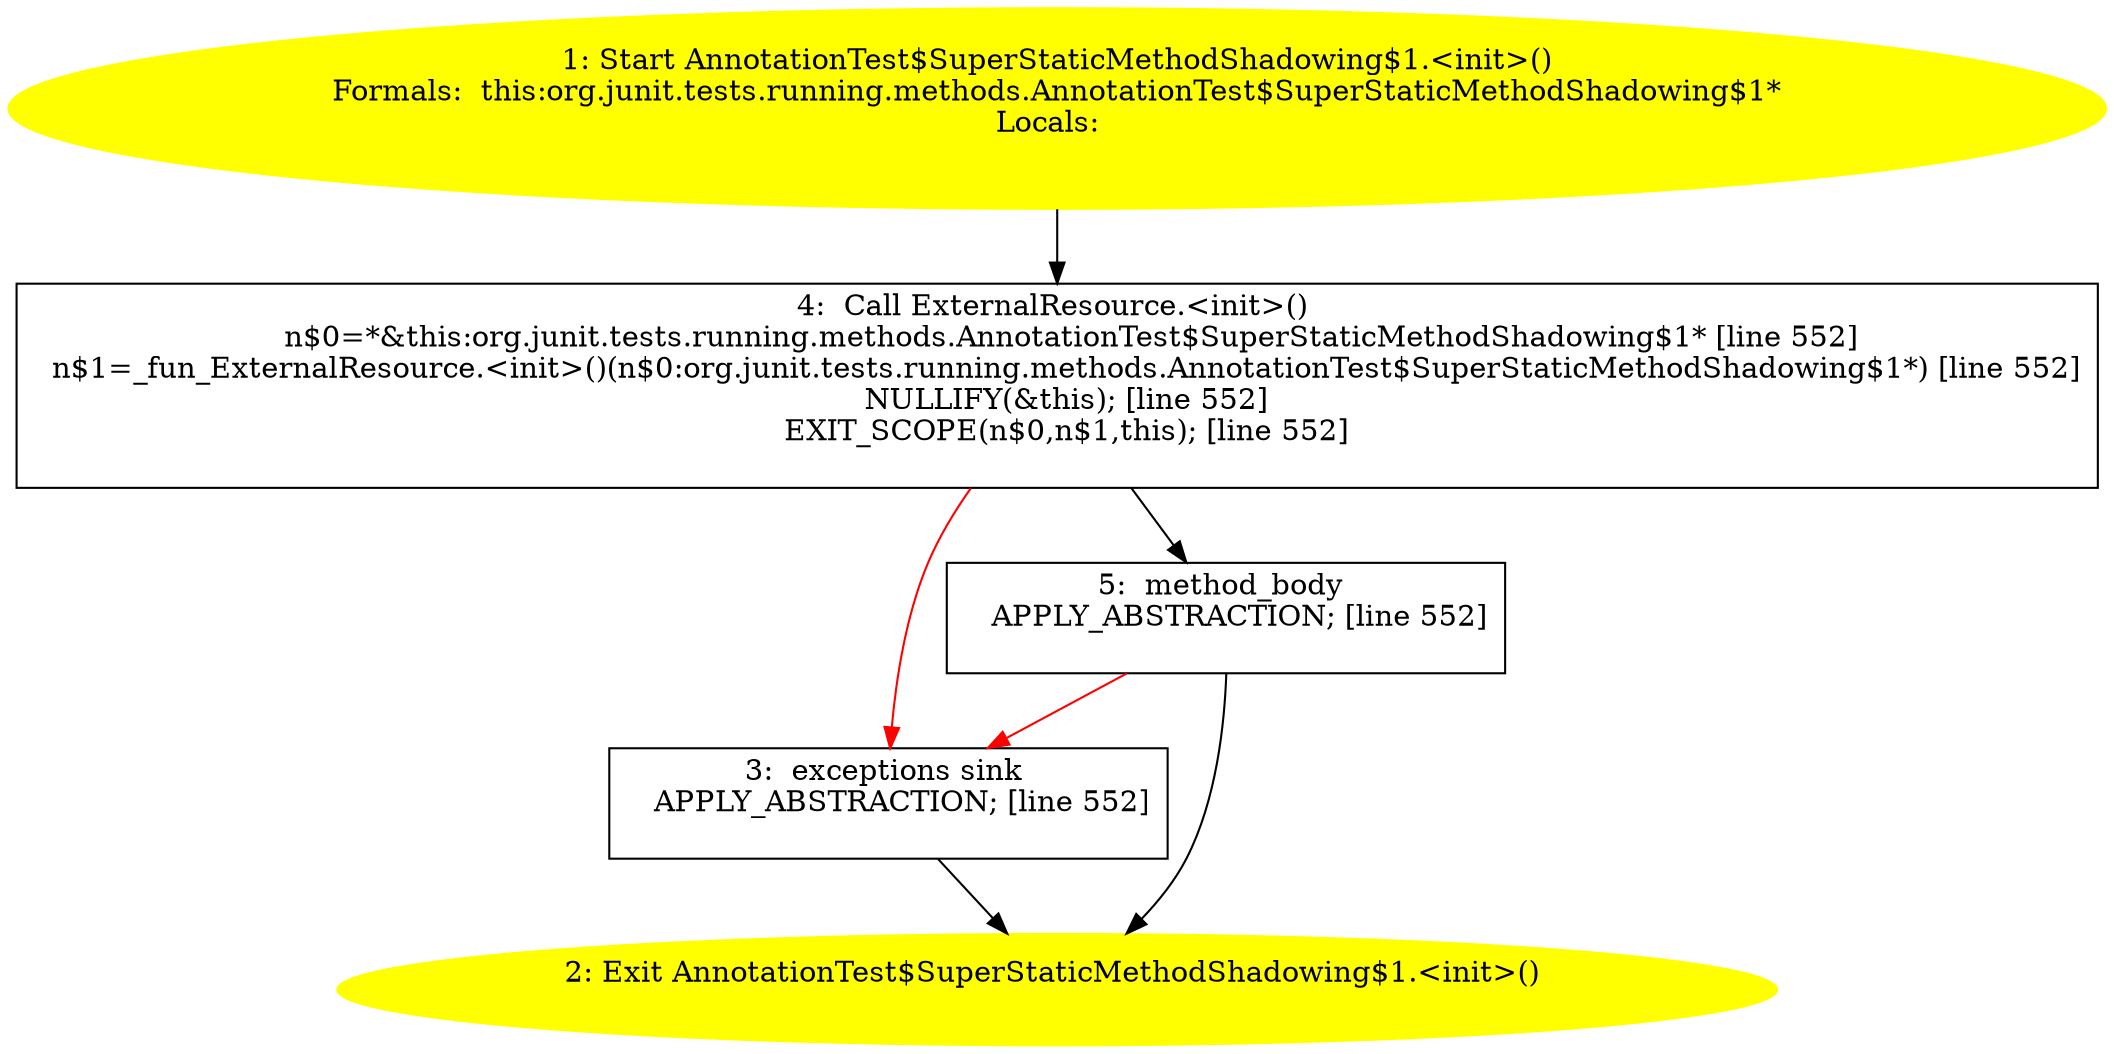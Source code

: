 /* @generated */
digraph cfg {
"org.junit.tests.running.methods.AnnotationTest$SuperStaticMethodShadowing$1.<init>().cff97c5ac73ef29f6a37cd1026e42c9a_1" [label="1: Start AnnotationTest$SuperStaticMethodShadowing$1.<init>()\nFormals:  this:org.junit.tests.running.methods.AnnotationTest$SuperStaticMethodShadowing$1*\nLocals:  \n  " color=yellow style=filled]
	

	 "org.junit.tests.running.methods.AnnotationTest$SuperStaticMethodShadowing$1.<init>().cff97c5ac73ef29f6a37cd1026e42c9a_1" -> "org.junit.tests.running.methods.AnnotationTest$SuperStaticMethodShadowing$1.<init>().cff97c5ac73ef29f6a37cd1026e42c9a_4" ;
"org.junit.tests.running.methods.AnnotationTest$SuperStaticMethodShadowing$1.<init>().cff97c5ac73ef29f6a37cd1026e42c9a_2" [label="2: Exit AnnotationTest$SuperStaticMethodShadowing$1.<init>() \n  " color=yellow style=filled]
	

"org.junit.tests.running.methods.AnnotationTest$SuperStaticMethodShadowing$1.<init>().cff97c5ac73ef29f6a37cd1026e42c9a_3" [label="3:  exceptions sink \n   APPLY_ABSTRACTION; [line 552]\n " shape="box"]
	

	 "org.junit.tests.running.methods.AnnotationTest$SuperStaticMethodShadowing$1.<init>().cff97c5ac73ef29f6a37cd1026e42c9a_3" -> "org.junit.tests.running.methods.AnnotationTest$SuperStaticMethodShadowing$1.<init>().cff97c5ac73ef29f6a37cd1026e42c9a_2" ;
"org.junit.tests.running.methods.AnnotationTest$SuperStaticMethodShadowing$1.<init>().cff97c5ac73ef29f6a37cd1026e42c9a_4" [label="4:  Call ExternalResource.<init>() \n   n$0=*&this:org.junit.tests.running.methods.AnnotationTest$SuperStaticMethodShadowing$1* [line 552]\n  n$1=_fun_ExternalResource.<init>()(n$0:org.junit.tests.running.methods.AnnotationTest$SuperStaticMethodShadowing$1*) [line 552]\n  NULLIFY(&this); [line 552]\n  EXIT_SCOPE(n$0,n$1,this); [line 552]\n " shape="box"]
	

	 "org.junit.tests.running.methods.AnnotationTest$SuperStaticMethodShadowing$1.<init>().cff97c5ac73ef29f6a37cd1026e42c9a_4" -> "org.junit.tests.running.methods.AnnotationTest$SuperStaticMethodShadowing$1.<init>().cff97c5ac73ef29f6a37cd1026e42c9a_5" ;
	 "org.junit.tests.running.methods.AnnotationTest$SuperStaticMethodShadowing$1.<init>().cff97c5ac73ef29f6a37cd1026e42c9a_4" -> "org.junit.tests.running.methods.AnnotationTest$SuperStaticMethodShadowing$1.<init>().cff97c5ac73ef29f6a37cd1026e42c9a_3" [color="red" ];
"org.junit.tests.running.methods.AnnotationTest$SuperStaticMethodShadowing$1.<init>().cff97c5ac73ef29f6a37cd1026e42c9a_5" [label="5:  method_body \n   APPLY_ABSTRACTION; [line 552]\n " shape="box"]
	

	 "org.junit.tests.running.methods.AnnotationTest$SuperStaticMethodShadowing$1.<init>().cff97c5ac73ef29f6a37cd1026e42c9a_5" -> "org.junit.tests.running.methods.AnnotationTest$SuperStaticMethodShadowing$1.<init>().cff97c5ac73ef29f6a37cd1026e42c9a_2" ;
	 "org.junit.tests.running.methods.AnnotationTest$SuperStaticMethodShadowing$1.<init>().cff97c5ac73ef29f6a37cd1026e42c9a_5" -> "org.junit.tests.running.methods.AnnotationTest$SuperStaticMethodShadowing$1.<init>().cff97c5ac73ef29f6a37cd1026e42c9a_3" [color="red" ];
}

